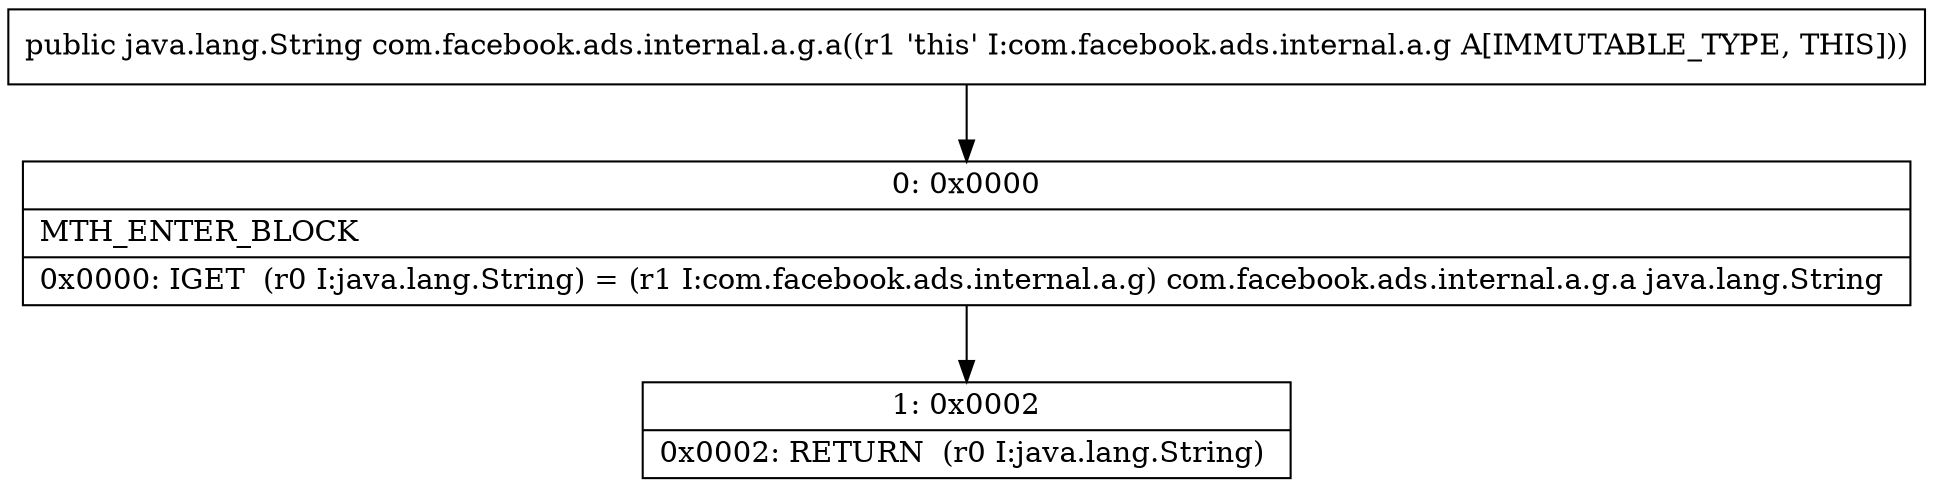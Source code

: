 digraph "CFG forcom.facebook.ads.internal.a.g.a()Ljava\/lang\/String;" {
Node_0 [shape=record,label="{0\:\ 0x0000|MTH_ENTER_BLOCK\l|0x0000: IGET  (r0 I:java.lang.String) = (r1 I:com.facebook.ads.internal.a.g) com.facebook.ads.internal.a.g.a java.lang.String \l}"];
Node_1 [shape=record,label="{1\:\ 0x0002|0x0002: RETURN  (r0 I:java.lang.String) \l}"];
MethodNode[shape=record,label="{public java.lang.String com.facebook.ads.internal.a.g.a((r1 'this' I:com.facebook.ads.internal.a.g A[IMMUTABLE_TYPE, THIS])) }"];
MethodNode -> Node_0;
Node_0 -> Node_1;
}

